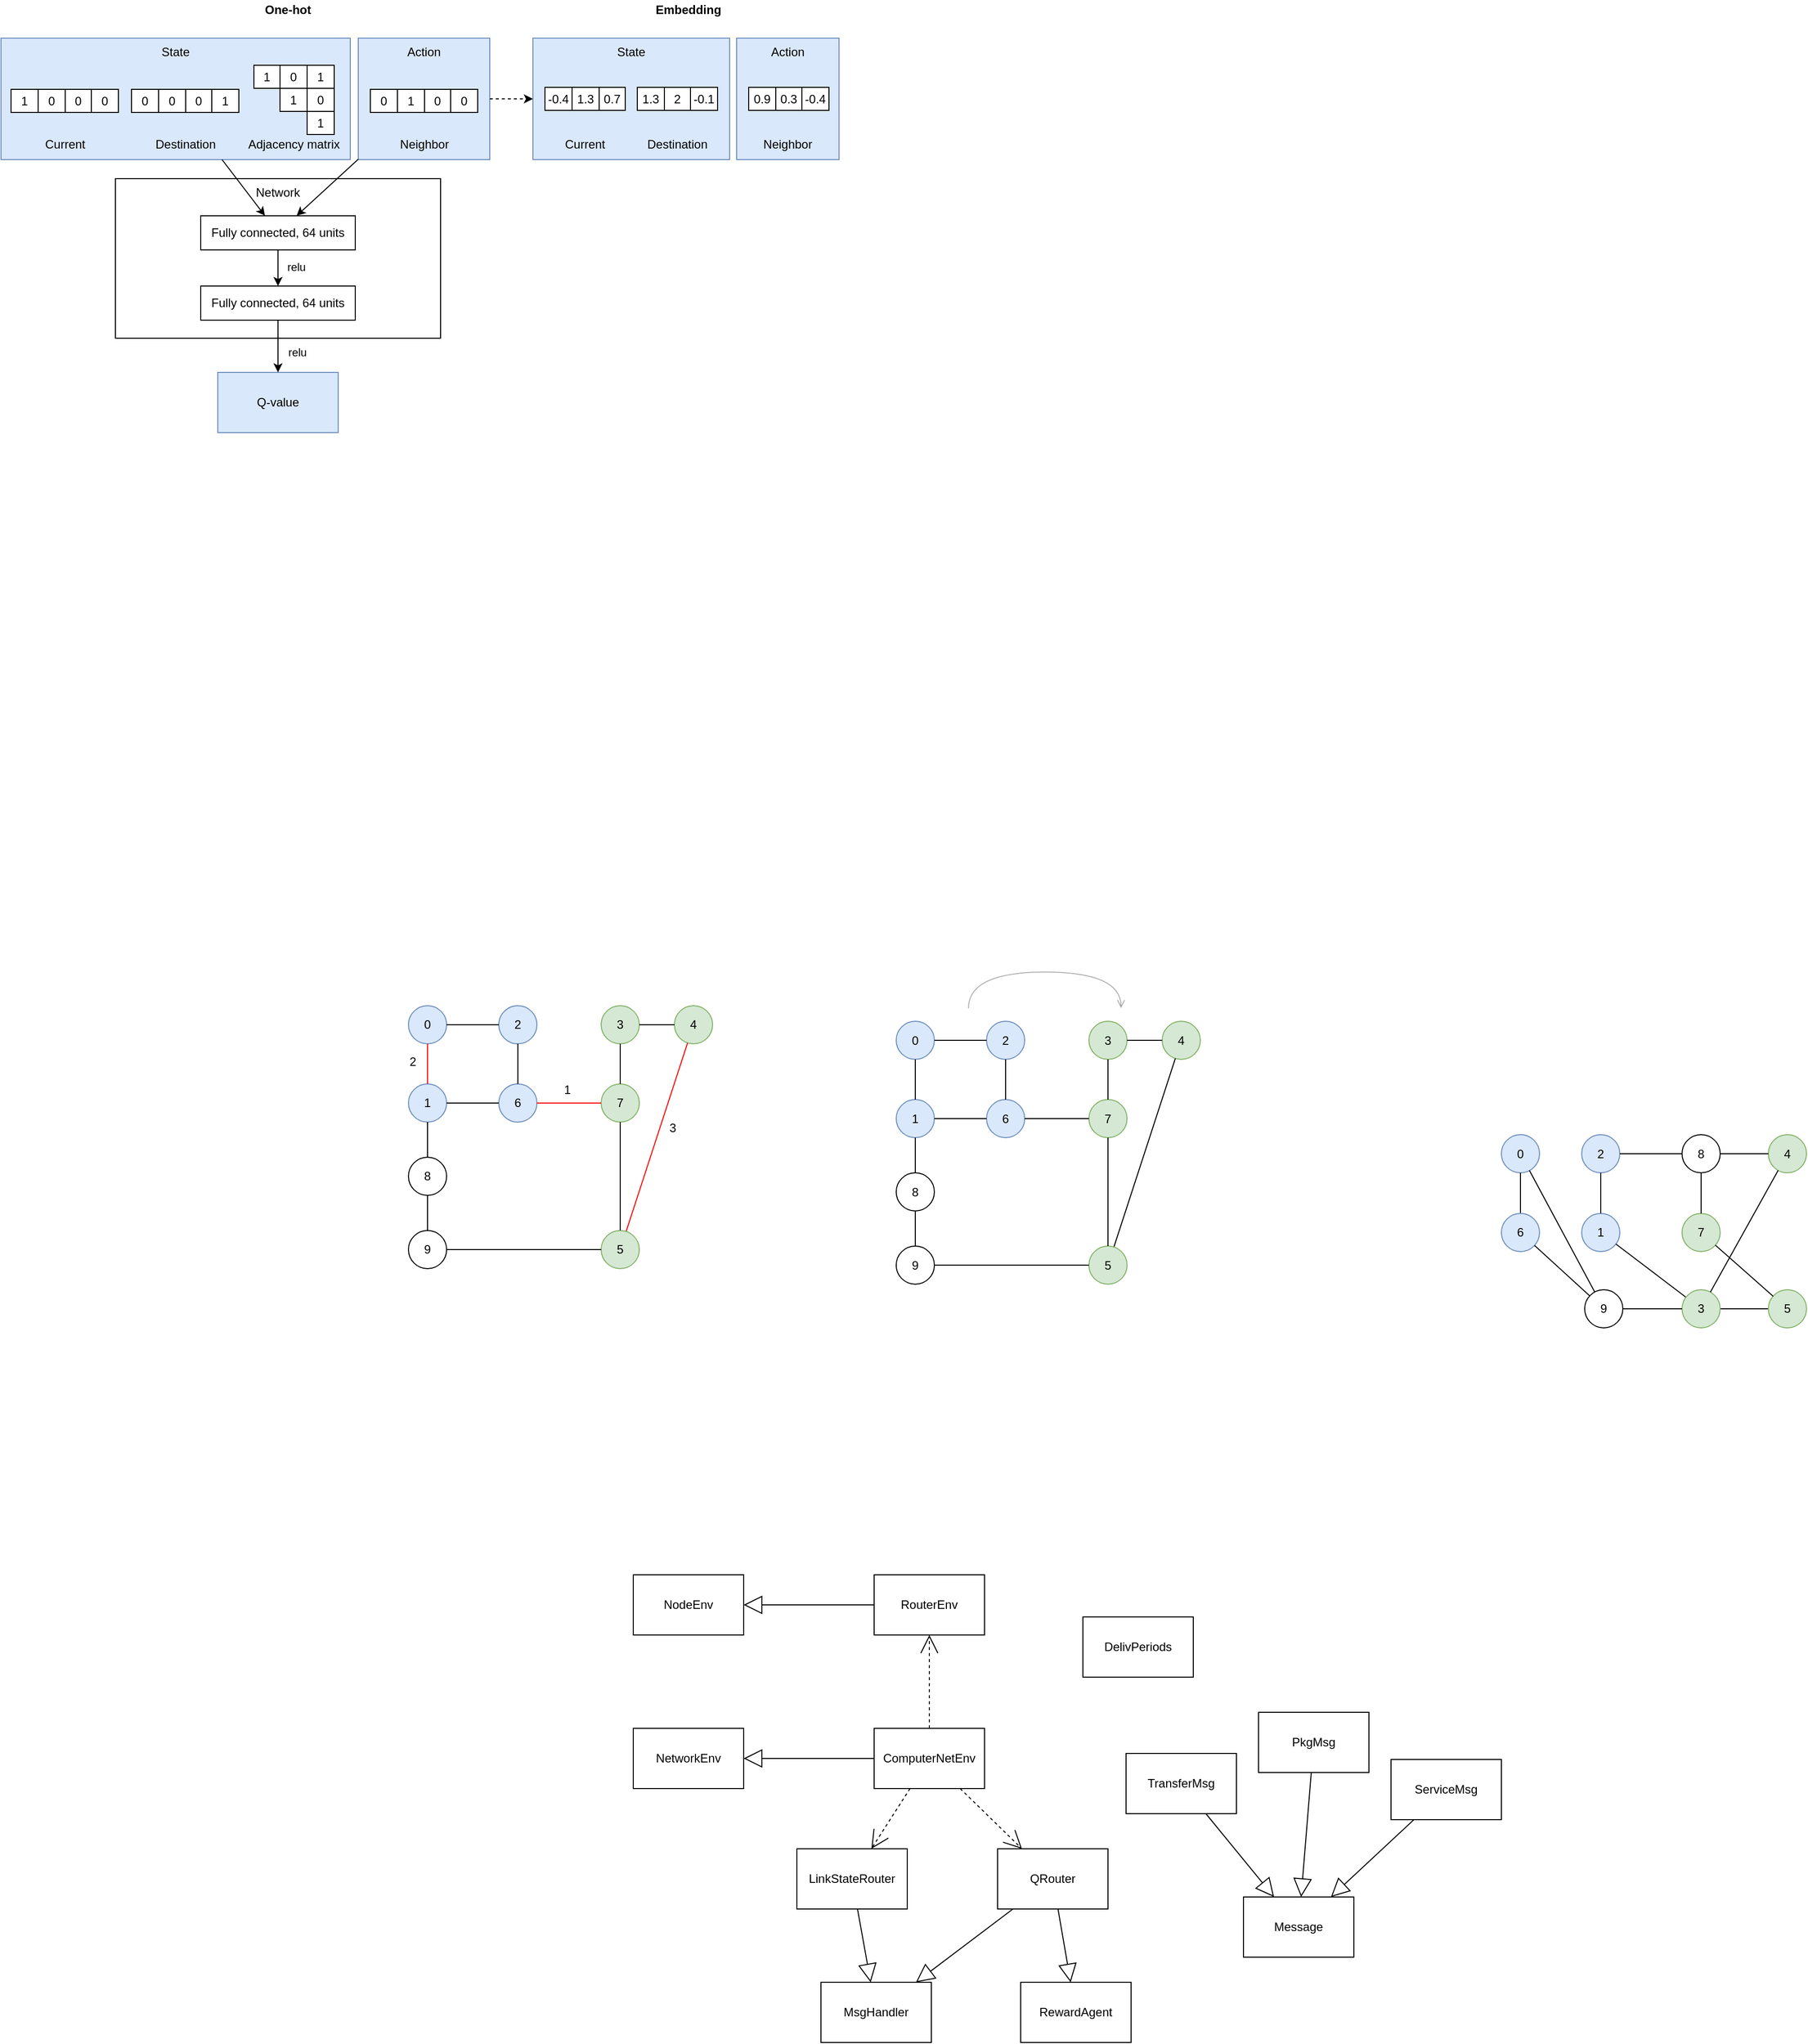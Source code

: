 <mxfile version="14.5.1" type="device"><diagram id="P1--Xn1nC2__IZ6Vc2JB" name="Page-1"><mxGraphModel dx="3221" dy="2989" grid="0" gridSize="10" guides="1" tooltips="1" connect="1" arrows="1" fold="1" page="0" pageScale="1" pageWidth="850" pageHeight="1100" math="0" shadow="0"><root><mxCell id="0"/><mxCell id="1" parent="0"/><mxCell id="LOt6wEbq03OTY64-ds8X-1" value="NodeEnv" style="rounded=0;whiteSpace=wrap;html=1;" parent="1" vertex="1"><mxGeometry x="12" y="358" width="110" height="60" as="geometry"/></mxCell><mxCell id="LOt6wEbq03OTY64-ds8X-2" value="NetworkEnv" style="rounded=0;whiteSpace=wrap;html=1;" parent="1" vertex="1"><mxGeometry x="12" y="511" width="110" height="60" as="geometry"/></mxCell><mxCell id="LOt6wEbq03OTY64-ds8X-3" value="ComputerNetEnv" style="rounded=0;whiteSpace=wrap;html=1;" parent="1" vertex="1"><mxGeometry x="252" y="511" width="110" height="60" as="geometry"/></mxCell><mxCell id="LOt6wEbq03OTY64-ds8X-4" value="RouterEnv" style="rounded=0;whiteSpace=wrap;html=1;" parent="1" vertex="1"><mxGeometry x="252" y="358" width="110" height="60" as="geometry"/></mxCell><mxCell id="LOt6wEbq03OTY64-ds8X-5" value="" style="endArrow=open;dashed=1;html=1;endFill=0;endSize=16;" parent="1" source="LOt6wEbq03OTY64-ds8X-3" target="LOt6wEbq03OTY64-ds8X-4" edge="1"><mxGeometry width="50" height="50" relative="1" as="geometry"><mxPoint x="293" y="362" as="sourcePoint"/><mxPoint x="343" y="312" as="targetPoint"/></mxGeometry></mxCell><mxCell id="LOt6wEbq03OTY64-ds8X-6" value="" style="endArrow=block;endSize=16;endFill=0;html=1;" parent="1" source="LOt6wEbq03OTY64-ds8X-3" target="LOt6wEbq03OTY64-ds8X-2" edge="1"><mxGeometry x="-0.125" y="14" width="160" relative="1" as="geometry"><mxPoint x="39" y="353" as="sourcePoint"/><mxPoint x="-184" y="432" as="targetPoint"/><mxPoint as="offset"/></mxGeometry></mxCell><mxCell id="LOt6wEbq03OTY64-ds8X-7" value="" style="endArrow=block;endSize=16;endFill=0;html=1;" parent="1" source="LOt6wEbq03OTY64-ds8X-4" target="LOt6wEbq03OTY64-ds8X-1" edge="1"><mxGeometry x="-0.125" y="14" width="160" relative="1" as="geometry"><mxPoint x="252" y="543" as="sourcePoint"/><mxPoint x="48" y="543" as="targetPoint"/><mxPoint as="offset"/></mxGeometry></mxCell><mxCell id="LOt6wEbq03OTY64-ds8X-8" value="MsgHandler" style="rounded=0;whiteSpace=wrap;html=1;" parent="1" vertex="1"><mxGeometry x="199" y="764" width="110" height="60" as="geometry"/></mxCell><mxCell id="LOt6wEbq03OTY64-ds8X-9" value="RewardAgent" style="rounded=0;whiteSpace=wrap;html=1;" parent="1" vertex="1"><mxGeometry x="398" y="764" width="110" height="60" as="geometry"/></mxCell><mxCell id="LOt6wEbq03OTY64-ds8X-10" value="LinkStateRouter" style="rounded=0;whiteSpace=wrap;html=1;" parent="1" vertex="1"><mxGeometry x="175" y="631" width="110" height="60" as="geometry"/></mxCell><mxCell id="LOt6wEbq03OTY64-ds8X-12" value="" style="endArrow=block;endSize=16;endFill=0;html=1;" parent="1" source="LOt6wEbq03OTY64-ds8X-10" target="LOt6wEbq03OTY64-ds8X-8" edge="1"><mxGeometry x="-0.125" y="14" width="160" relative="1" as="geometry"><mxPoint x="262" y="542.584" as="sourcePoint"/><mxPoint x="48" y="542.909" as="targetPoint"/><mxPoint as="offset"/></mxGeometry></mxCell><mxCell id="LOt6wEbq03OTY64-ds8X-13" value="QRouter" style="rounded=0;whiteSpace=wrap;html=1;" parent="1" vertex="1"><mxGeometry x="375" y="631" width="110" height="60" as="geometry"/></mxCell><mxCell id="LOt6wEbq03OTY64-ds8X-14" value="" style="endArrow=block;endSize=16;endFill=0;html=1;" parent="1" source="LOt6wEbq03OTY64-ds8X-13" target="LOt6wEbq03OTY64-ds8X-8" edge="1"><mxGeometry x="-0.125" y="14" width="160" relative="1" as="geometry"><mxPoint x="513.716" y="410" as="sourcePoint"/><mxPoint x="428.284" y="756" as="targetPoint"/><mxPoint as="offset"/></mxGeometry></mxCell><mxCell id="LOt6wEbq03OTY64-ds8X-15" value="" style="endArrow=block;endSize=16;endFill=0;html=1;" parent="1" source="LOt6wEbq03OTY64-ds8X-13" target="LOt6wEbq03OTY64-ds8X-9" edge="1"><mxGeometry x="-0.125" y="14" width="160" relative="1" as="geometry"><mxPoint x="677.1" y="541" as="sourcePoint"/><mxPoint x="451.9" y="756" as="targetPoint"/><mxPoint as="offset"/></mxGeometry></mxCell><mxCell id="LOt6wEbq03OTY64-ds8X-16" value="" style="endArrow=open;dashed=1;html=1;endFill=0;endSize=16;" parent="1" source="LOt6wEbq03OTY64-ds8X-3" target="LOt6wEbq03OTY64-ds8X-10" edge="1"><mxGeometry width="50" height="50" relative="1" as="geometry"><mxPoint x="316.16" y="513" as="sourcePoint"/><mxPoint x="702" y="254" as="targetPoint"/></mxGeometry></mxCell><mxCell id="LOt6wEbq03OTY64-ds8X-17" value="" style="endArrow=open;dashed=1;html=1;endFill=0;endSize=16;" parent="1" source="LOt6wEbq03OTY64-ds8X-3" target="LOt6wEbq03OTY64-ds8X-13" edge="1"><mxGeometry width="50" height="50" relative="1" as="geometry"><mxPoint x="371.128" y="513" as="sourcePoint"/><mxPoint x="462.872" y="463" as="targetPoint"/></mxGeometry></mxCell><mxCell id="LOt6wEbq03OTY64-ds8X-19" value="DelivPeriods" style="rounded=0;whiteSpace=wrap;html=1;" parent="1" vertex="1"><mxGeometry x="460" y="400" width="110" height="60" as="geometry"/></mxCell><mxCell id="LOt6wEbq03OTY64-ds8X-21" value="Message" style="rounded=0;whiteSpace=wrap;html=1;" parent="1" vertex="1"><mxGeometry x="620" y="679" width="110" height="60" as="geometry"/></mxCell><mxCell id="LOt6wEbq03OTY64-ds8X-22" value="TransferMsg" style="rounded=0;whiteSpace=wrap;html=1;" parent="1" vertex="1"><mxGeometry x="503" y="536" width="110" height="60" as="geometry"/></mxCell><mxCell id="LOt6wEbq03OTY64-ds8X-23" value="ServiceMsg" style="rounded=0;whiteSpace=wrap;html=1;" parent="1" vertex="1"><mxGeometry x="767" y="542" width="110" height="60" as="geometry"/></mxCell><mxCell id="LOt6wEbq03OTY64-ds8X-25" value="PkgMsg" style="rounded=0;whiteSpace=wrap;html=1;" parent="1" vertex="1"><mxGeometry x="635" y="495" width="110" height="60" as="geometry"/></mxCell><mxCell id="LOt6wEbq03OTY64-ds8X-26" value="" style="endArrow=block;endSize=16;endFill=0;html=1;" parent="1" source="LOt6wEbq03OTY64-ds8X-22" target="LOt6wEbq03OTY64-ds8X-21" edge="1"><mxGeometry x="-0.125" y="14" width="160" relative="1" as="geometry"><mxPoint x="445.188" y="701" as="sourcePoint"/><mxPoint x="457.812" y="774" as="targetPoint"/><mxPoint as="offset"/></mxGeometry></mxCell><mxCell id="LOt6wEbq03OTY64-ds8X-27" value="" style="endArrow=block;endSize=16;endFill=0;html=1;" parent="1" source="LOt6wEbq03OTY64-ds8X-25" target="LOt6wEbq03OTY64-ds8X-21" edge="1"><mxGeometry x="-0.125" y="14" width="160" relative="1" as="geometry"><mxPoint x="675.333" y="575" as="sourcePoint"/><mxPoint x="664.667" y="695" as="targetPoint"/><mxPoint as="offset"/></mxGeometry></mxCell><mxCell id="LOt6wEbq03OTY64-ds8X-29" value="" style="endArrow=block;endSize=16;endFill=0;html=1;" parent="1" source="LOt6wEbq03OTY64-ds8X-23" target="LOt6wEbq03OTY64-ds8X-21" edge="1"><mxGeometry x="-0.125" y="14" width="160" relative="1" as="geometry"><mxPoint x="826.167" y="575" as="sourcePoint"/><mxPoint x="694.833" y="695" as="targetPoint"/><mxPoint as="offset"/></mxGeometry></mxCell><mxCell id="LOt6wEbq03OTY64-ds8X-30" value="0" style="ellipse;whiteSpace=wrap;html=1;aspect=fixed;fillColor=#dae8fc;strokeColor=#6c8ebf;" parent="1" vertex="1"><mxGeometry x="-212" y="-209" width="38" height="38" as="geometry"/></mxCell><mxCell id="LOt6wEbq03OTY64-ds8X-31" value="1" style="ellipse;whiteSpace=wrap;html=1;aspect=fixed;fillColor=#dae8fc;strokeColor=#6c8ebf;" parent="1" vertex="1"><mxGeometry x="-212" y="-131" width="38" height="38" as="geometry"/></mxCell><mxCell id="LOt6wEbq03OTY64-ds8X-32" value="2" style="ellipse;whiteSpace=wrap;html=1;aspect=fixed;fillColor=#dae8fc;strokeColor=#6c8ebf;" parent="1" vertex="1"><mxGeometry x="-122" y="-209" width="38" height="38" as="geometry"/></mxCell><mxCell id="LOt6wEbq03OTY64-ds8X-33" value="" style="endArrow=none;html=1;fillColor=#f8cecc;strokeColor=#FF0000;" parent="1" source="LOt6wEbq03OTY64-ds8X-30" target="LOt6wEbq03OTY64-ds8X-31" edge="1"><mxGeometry width="50" height="50" relative="1" as="geometry"><mxPoint x="-62" y="-54" as="sourcePoint"/><mxPoint x="-12" y="-104" as="targetPoint"/></mxGeometry></mxCell><mxCell id="LOt6wEbq03OTY64-ds8X-34" value="" style="endArrow=none;html=1;" parent="1" source="LOt6wEbq03OTY64-ds8X-30" target="LOt6wEbq03OTY64-ds8X-32" edge="1"><mxGeometry width="50" height="50" relative="1" as="geometry"><mxPoint x="-186" y="-202.0" as="sourcePoint"/><mxPoint x="-186" y="-173" as="targetPoint"/></mxGeometry></mxCell><mxCell id="LOt6wEbq03OTY64-ds8X-35" value="6" style="ellipse;whiteSpace=wrap;html=1;aspect=fixed;fillColor=#dae8fc;strokeColor=#6c8ebf;" parent="1" vertex="1"><mxGeometry x="-122" y="-131" width="38" height="38" as="geometry"/></mxCell><mxCell id="LOt6wEbq03OTY64-ds8X-36" value="" style="endArrow=none;html=1;" parent="1" source="LOt6wEbq03OTY64-ds8X-31" target="LOt6wEbq03OTY64-ds8X-35" edge="1"><mxGeometry width="50" height="50" relative="1" as="geometry"><mxPoint x="-167.81" y="-215.512" as="sourcePoint"/><mxPoint x="-89.177" y="-191.532" as="targetPoint"/></mxGeometry></mxCell><mxCell id="LOt6wEbq03OTY64-ds8X-37" value="" style="endArrow=none;html=1;" parent="1" source="LOt6wEbq03OTY64-ds8X-32" target="LOt6wEbq03OTY64-ds8X-35" edge="1"><mxGeometry width="50" height="50" relative="1" as="geometry"><mxPoint x="-169.091" y="-145.336" as="sourcePoint"/><mxPoint x="-84.873" y="-101.736" as="targetPoint"/></mxGeometry></mxCell><mxCell id="LOt6wEbq03OTY64-ds8X-38" value="8" style="ellipse;whiteSpace=wrap;html=1;aspect=fixed;" parent="1" vertex="1"><mxGeometry x="-212" y="-58" width="38" height="38" as="geometry"/></mxCell><mxCell id="LOt6wEbq03OTY64-ds8X-39" value="" style="endArrow=none;html=1;" parent="1" source="LOt6wEbq03OTY64-ds8X-38" target="LOt6wEbq03OTY64-ds8X-31" edge="1"><mxGeometry width="50" height="50" relative="1" as="geometry"><mxPoint x="-169.091" y="-145.336" as="sourcePoint"/><mxPoint x="-84.873" y="-101.736" as="targetPoint"/></mxGeometry></mxCell><mxCell id="LOt6wEbq03OTY64-ds8X-40" value="9" style="ellipse;whiteSpace=wrap;html=1;aspect=fixed;" parent="1" vertex="1"><mxGeometry x="-212" y="15" width="38" height="38" as="geometry"/></mxCell><mxCell id="LOt6wEbq03OTY64-ds8X-41" value="" style="endArrow=none;html=1;" parent="1" source="LOt6wEbq03OTY64-ds8X-38" target="LOt6wEbq03OTY64-ds8X-40" edge="1"><mxGeometry width="50" height="50" relative="1" as="geometry"><mxPoint x="-183.419" y="-39.995" as="sourcePoint"/><mxPoint x="-185.642" y="-135.003" as="targetPoint"/></mxGeometry></mxCell><mxCell id="LOt6wEbq03OTY64-ds8X-42" value="7" style="ellipse;whiteSpace=wrap;html=1;aspect=fixed;fillColor=#d5e8d4;strokeColor=#82b366;" parent="1" vertex="1"><mxGeometry x="-20" y="-131" width="38" height="38" as="geometry"/></mxCell><mxCell id="LOt6wEbq03OTY64-ds8X-43" value="" style="endArrow=none;html=1;fillColor=#f8cecc;strokeColor=#FF0000;" parent="1" source="LOt6wEbq03OTY64-ds8X-42" target="LOt6wEbq03OTY64-ds8X-35" edge="1"><mxGeometry width="50" height="50" relative="1" as="geometry"><mxPoint x="-70.568" y="-167.005" as="sourcePoint"/><mxPoint x="-68.513" y="-111.993" as="targetPoint"/></mxGeometry></mxCell><mxCell id="LOt6wEbq03OTY64-ds8X-44" value="3" style="ellipse;whiteSpace=wrap;html=1;aspect=fixed;fillColor=#d5e8d4;strokeColor=#82b366;" parent="1" vertex="1"><mxGeometry x="-20" y="-209" width="38" height="38" as="geometry"/></mxCell><mxCell id="LOt6wEbq03OTY64-ds8X-45" value="4" style="ellipse;whiteSpace=wrap;html=1;aspect=fixed;fillColor=#d5e8d4;strokeColor=#82b366;" parent="1" vertex="1"><mxGeometry x="53" y="-209" width="38" height="38" as="geometry"/></mxCell><mxCell id="LOt6wEbq03OTY64-ds8X-46" value="" style="endArrow=none;html=1;" parent="1" source="LOt6wEbq03OTY64-ds8X-44" target="LOt6wEbq03OTY64-ds8X-45" edge="1"><mxGeometry width="50" height="50" relative="1" as="geometry"><mxPoint x="-167.81" y="-215.512" as="sourcePoint"/><mxPoint x="-89.177" y="-191.532" as="targetPoint"/></mxGeometry></mxCell><mxCell id="LOt6wEbq03OTY64-ds8X-47" value="" style="endArrow=none;html=1;fillColor=#f8cecc;strokeColor=#FF0000;" parent="1" source="LOt6wEbq03OTY64-ds8X-48" target="LOt6wEbq03OTY64-ds8X-45" edge="1"><mxGeometry width="50" height="50" relative="1" as="geometry"><mxPoint x="153" y="-83" as="sourcePoint"/><mxPoint x="144.25" y="-175.071" as="targetPoint"/></mxGeometry></mxCell><mxCell id="LOt6wEbq03OTY64-ds8X-48" value="5" style="ellipse;whiteSpace=wrap;html=1;aspect=fixed;fillColor=#d5e8d4;strokeColor=#82b366;" parent="1" vertex="1"><mxGeometry x="-20" y="15" width="38" height="38" as="geometry"/></mxCell><mxCell id="LOt6wEbq03OTY64-ds8X-49" value="" style="endArrow=none;html=1;" parent="1" source="LOt6wEbq03OTY64-ds8X-44" target="LOt6wEbq03OTY64-ds8X-42" edge="1"><mxGeometry width="50" height="50" relative="1" as="geometry"><mxPoint x="84.758" y="-184.975" as="sourcePoint"/><mxPoint x="144.25" y="-175.071" as="targetPoint"/></mxGeometry></mxCell><mxCell id="LOt6wEbq03OTY64-ds8X-50" value="" style="endArrow=none;html=1;" parent="1" source="LOt6wEbq03OTY64-ds8X-48" target="LOt6wEbq03OTY64-ds8X-42" edge="1"><mxGeometry width="50" height="50" relative="1" as="geometry"><mxPoint x="66" y="-169" as="sourcePoint"/><mxPoint x="66" y="-94" as="targetPoint"/></mxGeometry></mxCell><mxCell id="LOt6wEbq03OTY64-ds8X-51" value="" style="endArrow=none;html=1;" parent="1" source="LOt6wEbq03OTY64-ds8X-48" target="LOt6wEbq03OTY64-ds8X-40" edge="1"><mxGeometry width="50" height="50" relative="1" as="geometry"><mxPoint x="144.242" y="-62.025" as="sourcePoint"/><mxPoint x="84.75" y="-71.929" as="targetPoint"/></mxGeometry></mxCell><mxCell id="tnyXxYCJrd6dd16dAY6_-1" value="1" style="text;html=1;align=center;verticalAlign=middle;resizable=0;points=[];autosize=1;" parent="1" vertex="1"><mxGeometry x="-63" y="-134" width="17" height="18" as="geometry"/></mxCell><mxCell id="tnyXxYCJrd6dd16dAY6_-2" value="2" style="text;html=1;align=center;verticalAlign=middle;resizable=0;points=[];autosize=1;" parent="1" vertex="1"><mxGeometry x="-217" y="-162" width="17" height="18" as="geometry"/></mxCell><mxCell id="tnyXxYCJrd6dd16dAY6_-3" value="3" style="text;html=1;align=center;verticalAlign=middle;resizable=0;points=[];autosize=1;" parent="1" vertex="1"><mxGeometry x="42" y="-96" width="17" height="18" as="geometry"/></mxCell><mxCell id="tnyXxYCJrd6dd16dAY6_-5" value="0" style="ellipse;whiteSpace=wrap;html=1;aspect=fixed;fillColor=#dae8fc;strokeColor=#6c8ebf;" parent="1" vertex="1"><mxGeometry x="274" y="-193.5" width="38" height="38" as="geometry"/></mxCell><mxCell id="tnyXxYCJrd6dd16dAY6_-6" value="1" style="ellipse;whiteSpace=wrap;html=1;aspect=fixed;fillColor=#dae8fc;strokeColor=#6c8ebf;" parent="1" vertex="1"><mxGeometry x="274" y="-115.5" width="38" height="38" as="geometry"/></mxCell><mxCell id="tnyXxYCJrd6dd16dAY6_-7" value="2" style="ellipse;whiteSpace=wrap;html=1;aspect=fixed;fillColor=#dae8fc;strokeColor=#6c8ebf;" parent="1" vertex="1"><mxGeometry x="364" y="-193.5" width="38" height="38" as="geometry"/></mxCell><mxCell id="tnyXxYCJrd6dd16dAY6_-8" value="" style="endArrow=none;html=1;fillColor=#f8cecc;" parent="1" source="tnyXxYCJrd6dd16dAY6_-5" target="tnyXxYCJrd6dd16dAY6_-6" edge="1"><mxGeometry width="50" height="50" relative="1" as="geometry"><mxPoint x="424" y="-38.5" as="sourcePoint"/><mxPoint x="474" y="-88.5" as="targetPoint"/></mxGeometry></mxCell><mxCell id="tnyXxYCJrd6dd16dAY6_-9" value="" style="endArrow=none;html=1;" parent="1" source="tnyXxYCJrd6dd16dAY6_-5" target="tnyXxYCJrd6dd16dAY6_-7" edge="1"><mxGeometry width="50" height="50" relative="1" as="geometry"><mxPoint x="300" y="-186.5" as="sourcePoint"/><mxPoint x="300" y="-157.5" as="targetPoint"/></mxGeometry></mxCell><mxCell id="tnyXxYCJrd6dd16dAY6_-10" value="6" style="ellipse;whiteSpace=wrap;html=1;aspect=fixed;fillColor=#dae8fc;strokeColor=#6c8ebf;" parent="1" vertex="1"><mxGeometry x="364" y="-115.5" width="38" height="38" as="geometry"/></mxCell><mxCell id="tnyXxYCJrd6dd16dAY6_-11" value="" style="endArrow=none;html=1;" parent="1" source="tnyXxYCJrd6dd16dAY6_-6" target="tnyXxYCJrd6dd16dAY6_-10" edge="1"><mxGeometry width="50" height="50" relative="1" as="geometry"><mxPoint x="318.19" y="-200.012" as="sourcePoint"/><mxPoint x="396.823" y="-176.032" as="targetPoint"/></mxGeometry></mxCell><mxCell id="tnyXxYCJrd6dd16dAY6_-12" value="" style="endArrow=none;html=1;" parent="1" source="tnyXxYCJrd6dd16dAY6_-7" target="tnyXxYCJrd6dd16dAY6_-10" edge="1"><mxGeometry width="50" height="50" relative="1" as="geometry"><mxPoint x="316.909" y="-129.836" as="sourcePoint"/><mxPoint x="401.127" y="-86.236" as="targetPoint"/></mxGeometry></mxCell><mxCell id="tnyXxYCJrd6dd16dAY6_-13" value="8" style="ellipse;whiteSpace=wrap;html=1;aspect=fixed;" parent="1" vertex="1"><mxGeometry x="274" y="-42.5" width="38" height="38" as="geometry"/></mxCell><mxCell id="tnyXxYCJrd6dd16dAY6_-14" value="" style="endArrow=none;html=1;" parent="1" source="tnyXxYCJrd6dd16dAY6_-13" target="tnyXxYCJrd6dd16dAY6_-6" edge="1"><mxGeometry width="50" height="50" relative="1" as="geometry"><mxPoint x="316.909" y="-129.836" as="sourcePoint"/><mxPoint x="401.127" y="-86.236" as="targetPoint"/></mxGeometry></mxCell><mxCell id="tnyXxYCJrd6dd16dAY6_-15" value="9" style="ellipse;whiteSpace=wrap;html=1;aspect=fixed;" parent="1" vertex="1"><mxGeometry x="274" y="30.5" width="38" height="38" as="geometry"/></mxCell><mxCell id="tnyXxYCJrd6dd16dAY6_-16" value="" style="endArrow=none;html=1;" parent="1" source="tnyXxYCJrd6dd16dAY6_-13" target="tnyXxYCJrd6dd16dAY6_-15" edge="1"><mxGeometry width="50" height="50" relative="1" as="geometry"><mxPoint x="302.581" y="-24.495" as="sourcePoint"/><mxPoint x="300.358" y="-119.503" as="targetPoint"/></mxGeometry></mxCell><mxCell id="tnyXxYCJrd6dd16dAY6_-17" value="7" style="ellipse;whiteSpace=wrap;html=1;aspect=fixed;fillColor=#d5e8d4;strokeColor=#82b366;" parent="1" vertex="1"><mxGeometry x="466" y="-115.5" width="38" height="38" as="geometry"/></mxCell><mxCell id="tnyXxYCJrd6dd16dAY6_-18" value="" style="endArrow=none;html=1;fillColor=#f8cecc;" parent="1" source="tnyXxYCJrd6dd16dAY6_-17" target="tnyXxYCJrd6dd16dAY6_-10" edge="1"><mxGeometry width="50" height="50" relative="1" as="geometry"><mxPoint x="415.432" y="-151.505" as="sourcePoint"/><mxPoint x="417.487" y="-96.493" as="targetPoint"/></mxGeometry></mxCell><mxCell id="tnyXxYCJrd6dd16dAY6_-19" value="3" style="ellipse;whiteSpace=wrap;html=1;aspect=fixed;fillColor=#d5e8d4;strokeColor=#82b366;" parent="1" vertex="1"><mxGeometry x="466" y="-193.5" width="38" height="38" as="geometry"/></mxCell><mxCell id="tnyXxYCJrd6dd16dAY6_-20" value="4" style="ellipse;whiteSpace=wrap;html=1;aspect=fixed;fillColor=#d5e8d4;strokeColor=#82b366;" parent="1" vertex="1"><mxGeometry x="539" y="-193.5" width="38" height="38" as="geometry"/></mxCell><mxCell id="tnyXxYCJrd6dd16dAY6_-21" value="" style="endArrow=none;html=1;" parent="1" source="tnyXxYCJrd6dd16dAY6_-19" target="tnyXxYCJrd6dd16dAY6_-20" edge="1"><mxGeometry width="50" height="50" relative="1" as="geometry"><mxPoint x="318.19" y="-200.012" as="sourcePoint"/><mxPoint x="396.823" y="-176.032" as="targetPoint"/></mxGeometry></mxCell><mxCell id="tnyXxYCJrd6dd16dAY6_-22" value="" style="endArrow=none;html=1;fillColor=#f8cecc;" parent="1" source="tnyXxYCJrd6dd16dAY6_-23" target="tnyXxYCJrd6dd16dAY6_-20" edge="1"><mxGeometry width="50" height="50" relative="1" as="geometry"><mxPoint x="639" y="-67.5" as="sourcePoint"/><mxPoint x="630.25" y="-159.571" as="targetPoint"/></mxGeometry></mxCell><mxCell id="tnyXxYCJrd6dd16dAY6_-23" value="5" style="ellipse;whiteSpace=wrap;html=1;aspect=fixed;fillColor=#d5e8d4;strokeColor=#82b366;" parent="1" vertex="1"><mxGeometry x="466" y="30.5" width="38" height="38" as="geometry"/></mxCell><mxCell id="tnyXxYCJrd6dd16dAY6_-24" value="" style="endArrow=none;html=1;" parent="1" source="tnyXxYCJrd6dd16dAY6_-19" target="tnyXxYCJrd6dd16dAY6_-17" edge="1"><mxGeometry width="50" height="50" relative="1" as="geometry"><mxPoint x="570.758" y="-169.475" as="sourcePoint"/><mxPoint x="630.25" y="-159.571" as="targetPoint"/></mxGeometry></mxCell><mxCell id="tnyXxYCJrd6dd16dAY6_-25" value="" style="endArrow=none;html=1;" parent="1" source="tnyXxYCJrd6dd16dAY6_-23" target="tnyXxYCJrd6dd16dAY6_-17" edge="1"><mxGeometry width="50" height="50" relative="1" as="geometry"><mxPoint x="552" y="-153.5" as="sourcePoint"/><mxPoint x="552" y="-78.5" as="targetPoint"/></mxGeometry></mxCell><mxCell id="tnyXxYCJrd6dd16dAY6_-26" value="" style="endArrow=none;html=1;" parent="1" source="tnyXxYCJrd6dd16dAY6_-23" target="tnyXxYCJrd6dd16dAY6_-15" edge="1"><mxGeometry width="50" height="50" relative="1" as="geometry"><mxPoint x="630.242" y="-46.525" as="sourcePoint"/><mxPoint x="570.75" y="-56.429" as="targetPoint"/></mxGeometry></mxCell><mxCell id="tnyXxYCJrd6dd16dAY6_-30" value="" style="endArrow=open;html=1;edgeStyle=orthogonalEdgeStyle;curved=1;opacity=30;endFill=0;" parent="1" edge="1"><mxGeometry width="50" height="50" relative="1" as="geometry"><mxPoint x="346" y="-206.5" as="sourcePoint"/><mxPoint x="498" y="-206.5" as="targetPoint"/><Array as="points"><mxPoint x="346" y="-242.5"/><mxPoint x="498" y="-242.5"/></Array></mxGeometry></mxCell><mxCell id="ijbjC5_lZOxbf_InfAKS-1" value="0" style="ellipse;whiteSpace=wrap;html=1;aspect=fixed;fillColor=#dae8fc;strokeColor=#6c8ebf;" parent="1" vertex="1"><mxGeometry x="877" y="-80.5" width="38" height="38" as="geometry"/></mxCell><mxCell id="ijbjC5_lZOxbf_InfAKS-2" value="1" style="ellipse;whiteSpace=wrap;html=1;aspect=fixed;fillColor=#dae8fc;strokeColor=#6c8ebf;" parent="1" vertex="1"><mxGeometry x="957" y="-2" width="38" height="38" as="geometry"/></mxCell><mxCell id="ijbjC5_lZOxbf_InfAKS-3" value="2" style="ellipse;whiteSpace=wrap;html=1;aspect=fixed;fillColor=#dae8fc;strokeColor=#6c8ebf;" parent="1" vertex="1"><mxGeometry x="957" y="-80.5" width="38" height="38" as="geometry"/></mxCell><mxCell id="ijbjC5_lZOxbf_InfAKS-4" value="" style="endArrow=none;html=1;fillColor=#f8cecc;" parent="1" source="ijbjC5_lZOxbf_InfAKS-6" target="ijbjC5_lZOxbf_InfAKS-1" edge="1"><mxGeometry width="50" height="50" relative="1" as="geometry"><mxPoint x="1017" y="70.07" as="sourcePoint"/><mxPoint x="1067" y="20.07" as="targetPoint"/></mxGeometry></mxCell><mxCell id="ijbjC5_lZOxbf_InfAKS-5" value="" style="endArrow=none;html=1;" parent="1" source="ijbjC5_lZOxbf_InfAKS-15" target="ijbjC5_lZOxbf_InfAKS-2" edge="1"><mxGeometry width="50" height="50" relative="1" as="geometry"><mxPoint x="893" y="-77.93" as="sourcePoint"/><mxPoint x="893" y="-48.93" as="targetPoint"/></mxGeometry></mxCell><mxCell id="ijbjC5_lZOxbf_InfAKS-6" value="6" style="ellipse;whiteSpace=wrap;html=1;aspect=fixed;fillColor=#dae8fc;strokeColor=#6c8ebf;" parent="1" vertex="1"><mxGeometry x="877" y="-2.0" width="38" height="38" as="geometry"/></mxCell><mxCell id="ijbjC5_lZOxbf_InfAKS-7" value="" style="endArrow=none;html=1;" parent="1" source="ijbjC5_lZOxbf_InfAKS-2" target="ijbjC5_lZOxbf_InfAKS-3" edge="1"><mxGeometry width="50" height="50" relative="1" as="geometry"><mxPoint x="911.19" y="-91.442" as="sourcePoint"/><mxPoint x="989.823" y="-67.462" as="targetPoint"/></mxGeometry></mxCell><mxCell id="ijbjC5_lZOxbf_InfAKS-8" value="" style="endArrow=none;html=1;" parent="1" source="ijbjC5_lZOxbf_InfAKS-19" target="ijbjC5_lZOxbf_InfAKS-15" edge="1"><mxGeometry width="50" height="50" relative="1" as="geometry"><mxPoint x="887.909" y="-21.266" as="sourcePoint"/><mxPoint x="972.127" y="22.334" as="targetPoint"/></mxGeometry></mxCell><mxCell id="ijbjC5_lZOxbf_InfAKS-10" value="" style="endArrow=none;html=1;" parent="1" source="ijbjC5_lZOxbf_InfAKS-11" target="ijbjC5_lZOxbf_InfAKS-1" edge="1"><mxGeometry width="50" height="50" relative="1" as="geometry"><mxPoint x="886" y="66.07" as="sourcePoint"/><mxPoint x="994.127" y="22.334" as="targetPoint"/></mxGeometry></mxCell><mxCell id="ijbjC5_lZOxbf_InfAKS-11" value="9" style="ellipse;whiteSpace=wrap;html=1;aspect=fixed;" parent="1" vertex="1"><mxGeometry x="960" y="74" width="38" height="38" as="geometry"/></mxCell><mxCell id="ijbjC5_lZOxbf_InfAKS-13" value="7" style="ellipse;whiteSpace=wrap;html=1;aspect=fixed;fillColor=#d5e8d4;strokeColor=#82b366;" parent="1" vertex="1"><mxGeometry x="1057" y="-2.0" width="38" height="38" as="geometry"/></mxCell><mxCell id="ijbjC5_lZOxbf_InfAKS-14" value="" style="endArrow=none;html=1;fillColor=#f8cecc;" parent="1" source="ijbjC5_lZOxbf_InfAKS-11" target="ijbjC5_lZOxbf_InfAKS-6" edge="1"><mxGeometry width="50" height="50" relative="1" as="geometry"><mxPoint x="986.432" y="-42.935" as="sourcePoint"/><mxPoint x="988.487" y="12.077" as="targetPoint"/></mxGeometry></mxCell><mxCell id="ijbjC5_lZOxbf_InfAKS-15" value="3" style="ellipse;whiteSpace=wrap;html=1;aspect=fixed;fillColor=#d5e8d4;strokeColor=#82b366;" parent="1" vertex="1"><mxGeometry x="1057" y="74" width="38" height="38" as="geometry"/></mxCell><mxCell id="ijbjC5_lZOxbf_InfAKS-16" value="4" style="ellipse;whiteSpace=wrap;html=1;aspect=fixed;fillColor=#d5e8d4;strokeColor=#82b366;" parent="1" vertex="1"><mxGeometry x="1143" y="-80.5" width="38" height="38" as="geometry"/></mxCell><mxCell id="ijbjC5_lZOxbf_InfAKS-17" value="" style="endArrow=none;html=1;" parent="1" source="ijbjC5_lZOxbf_InfAKS-15" target="ijbjC5_lZOxbf_InfAKS-16" edge="1"><mxGeometry width="50" height="50" relative="1" as="geometry"><mxPoint x="889.19" y="-91.442" as="sourcePoint"/><mxPoint x="967.823" y="-67.462" as="targetPoint"/></mxGeometry></mxCell><mxCell id="ijbjC5_lZOxbf_InfAKS-18" value="" style="endArrow=none;html=1;fillColor=#f8cecc;" parent="1" source="ijbjC5_lZOxbf_InfAKS-26" target="ijbjC5_lZOxbf_InfAKS-16" edge="1"><mxGeometry width="50" height="50" relative="1" as="geometry"><mxPoint x="1131" y="-46.93" as="sourcePoint"/><mxPoint x="1201.25" y="-51.001" as="targetPoint"/></mxGeometry></mxCell><mxCell id="ijbjC5_lZOxbf_InfAKS-19" value="5" style="ellipse;whiteSpace=wrap;html=1;aspect=fixed;fillColor=#d5e8d4;strokeColor=#82b366;" parent="1" vertex="1"><mxGeometry x="1143" y="74" width="38" height="38" as="geometry"/></mxCell><mxCell id="ijbjC5_lZOxbf_InfAKS-21" value="" style="endArrow=none;html=1;" parent="1" source="ijbjC5_lZOxbf_InfAKS-19" target="ijbjC5_lZOxbf_InfAKS-13" edge="1"><mxGeometry width="50" height="50" relative="1" as="geometry"><mxPoint x="1123" y="-44.93" as="sourcePoint"/><mxPoint x="1123" y="30.07" as="targetPoint"/></mxGeometry></mxCell><mxCell id="ijbjC5_lZOxbf_InfAKS-22" value="" style="endArrow=none;html=1;" parent="1" source="ijbjC5_lZOxbf_InfAKS-15" target="ijbjC5_lZOxbf_InfAKS-11" edge="1"><mxGeometry width="50" height="50" relative="1" as="geometry"><mxPoint x="1201.242" y="62.045" as="sourcePoint"/><mxPoint x="1141.75" y="52.141" as="targetPoint"/></mxGeometry></mxCell><mxCell id="ijbjC5_lZOxbf_InfAKS-25" value="" style="endArrow=none;html=1;fillColor=#f8cecc;" parent="1" source="ijbjC5_lZOxbf_InfAKS-26" target="ijbjC5_lZOxbf_InfAKS-13" edge="1"><mxGeometry width="50" height="50" relative="1" as="geometry"><mxPoint x="1136.606" y="-1.99" as="sourcePoint"/><mxPoint x="1138.253" y="-36.945" as="targetPoint"/></mxGeometry></mxCell><mxCell id="ijbjC5_lZOxbf_InfAKS-26" value="8" style="ellipse;whiteSpace=wrap;html=1;aspect=fixed;" parent="1" vertex="1"><mxGeometry x="1057" y="-80.5" width="38" height="38" as="geometry"/></mxCell><mxCell id="ijbjC5_lZOxbf_InfAKS-27" value="" style="endArrow=none;html=1;" parent="1" source="ijbjC5_lZOxbf_InfAKS-26" target="ijbjC5_lZOxbf_InfAKS-3" edge="1"><mxGeometry width="50" height="50" relative="1" as="geometry"><mxPoint x="988" y="142.93" as="sourcePoint"/><mxPoint x="988" y="38.0" as="targetPoint"/></mxGeometry></mxCell><mxCell id="wwGuSM8VmyeNLTwK-yE5-1" value="Network" style="rounded=0;whiteSpace=wrap;html=1;verticalAlign=top;" vertex="1" parent="1"><mxGeometry x="-504" y="-1033" width="324" height="159" as="geometry"/></mxCell><mxCell id="wwGuSM8VmyeNLTwK-yE5-2" value="State" style="rounded=0;whiteSpace=wrap;html=1;verticalAlign=top;fillColor=#dae8fc;strokeColor=#6c8ebf;" vertex="1" parent="1"><mxGeometry x="-618" y="-1173" width="348" height="121" as="geometry"/></mxCell><mxCell id="wwGuSM8VmyeNLTwK-yE5-3" value="Q-value" style="rounded=0;whiteSpace=wrap;html=1;fillColor=#dae8fc;strokeColor=#6c8ebf;" vertex="1" parent="1"><mxGeometry x="-402" y="-840" width="120" height="60" as="geometry"/></mxCell><mxCell id="wwGuSM8VmyeNLTwK-yE5-4" value="Action" style="rounded=0;whiteSpace=wrap;html=1;verticalAlign=top;fillColor=#dae8fc;strokeColor=#6c8ebf;" vertex="1" parent="1"><mxGeometry x="-262" y="-1173" width="131" height="121" as="geometry"/></mxCell><mxCell id="wwGuSM8VmyeNLTwK-yE5-49" value="" style="shape=table;html=1;whiteSpace=wrap;startSize=0;container=1;collapsible=0;childLayout=tableLayout;" vertex="1" parent="1"><mxGeometry x="-250" y="-1122" width="107" height="23" as="geometry"/></mxCell><mxCell id="wwGuSM8VmyeNLTwK-yE5-50" value="" style="shape=partialRectangle;html=1;whiteSpace=wrap;collapsible=0;dropTarget=0;pointerEvents=0;fillColor=none;top=0;left=0;bottom=0;right=0;points=[[0,0.5],[1,0.5]];portConstraint=eastwest;" vertex="1" parent="wwGuSM8VmyeNLTwK-yE5-49"><mxGeometry width="107" height="23" as="geometry"/></mxCell><mxCell id="wwGuSM8VmyeNLTwK-yE5-51" value="0" style="shape=partialRectangle;html=1;whiteSpace=wrap;connectable=0;overflow=hidden;fillColor=none;top=0;left=0;bottom=0;right=0;" vertex="1" parent="wwGuSM8VmyeNLTwK-yE5-50"><mxGeometry width="27" height="23" as="geometry"/></mxCell><mxCell id="wwGuSM8VmyeNLTwK-yE5-52" value="1" style="shape=partialRectangle;html=1;whiteSpace=wrap;connectable=0;overflow=hidden;fillColor=none;top=0;left=0;bottom=0;right=0;" vertex="1" parent="wwGuSM8VmyeNLTwK-yE5-50"><mxGeometry x="27" width="27" height="23" as="geometry"/></mxCell><mxCell id="wwGuSM8VmyeNLTwK-yE5-53" value="0" style="shape=partialRectangle;html=1;whiteSpace=wrap;connectable=0;overflow=hidden;fillColor=none;top=0;left=0;bottom=0;right=0;" vertex="1" parent="wwGuSM8VmyeNLTwK-yE5-50"><mxGeometry x="54" width="26" height="23" as="geometry"/></mxCell><mxCell id="wwGuSM8VmyeNLTwK-yE5-54" value="0" style="shape=partialRectangle;html=1;whiteSpace=wrap;connectable=0;overflow=hidden;fillColor=none;top=0;left=0;bottom=0;right=0;" vertex="1" parent="wwGuSM8VmyeNLTwK-yE5-50"><mxGeometry x="80" width="27" height="23" as="geometry"/></mxCell><mxCell id="wwGuSM8VmyeNLTwK-yE5-55" value="" style="shape=table;html=1;whiteSpace=wrap;startSize=0;container=1;collapsible=0;childLayout=tableLayout;" vertex="1" parent="1"><mxGeometry x="-608" y="-1122" width="107" height="23" as="geometry"/></mxCell><mxCell id="wwGuSM8VmyeNLTwK-yE5-56" value="" style="shape=partialRectangle;html=1;whiteSpace=wrap;collapsible=0;dropTarget=0;pointerEvents=0;fillColor=none;top=0;left=0;bottom=0;right=0;points=[[0,0.5],[1,0.5]];portConstraint=eastwest;" vertex="1" parent="wwGuSM8VmyeNLTwK-yE5-55"><mxGeometry width="107" height="23" as="geometry"/></mxCell><mxCell id="wwGuSM8VmyeNLTwK-yE5-57" value="1" style="shape=partialRectangle;html=1;whiteSpace=wrap;connectable=0;overflow=hidden;fillColor=none;top=0;left=0;bottom=0;right=0;" vertex="1" parent="wwGuSM8VmyeNLTwK-yE5-56"><mxGeometry width="27" height="23" as="geometry"/></mxCell><mxCell id="wwGuSM8VmyeNLTwK-yE5-58" value="0" style="shape=partialRectangle;html=1;whiteSpace=wrap;connectable=0;overflow=hidden;fillColor=none;top=0;left=0;bottom=0;right=0;" vertex="1" parent="wwGuSM8VmyeNLTwK-yE5-56"><mxGeometry x="27" width="27" height="23" as="geometry"/></mxCell><mxCell id="wwGuSM8VmyeNLTwK-yE5-59" value="0" style="shape=partialRectangle;html=1;whiteSpace=wrap;connectable=0;overflow=hidden;fillColor=none;top=0;left=0;bottom=0;right=0;" vertex="1" parent="wwGuSM8VmyeNLTwK-yE5-56"><mxGeometry x="54" width="26" height="23" as="geometry"/></mxCell><mxCell id="wwGuSM8VmyeNLTwK-yE5-60" value="0" style="shape=partialRectangle;html=1;whiteSpace=wrap;connectable=0;overflow=hidden;fillColor=none;top=0;left=0;bottom=0;right=0;" vertex="1" parent="wwGuSM8VmyeNLTwK-yE5-56"><mxGeometry x="80" width="27" height="23" as="geometry"/></mxCell><mxCell id="wwGuSM8VmyeNLTwK-yE5-61" value="" style="shape=table;html=1;whiteSpace=wrap;startSize=0;container=1;collapsible=0;childLayout=tableLayout;" vertex="1" parent="1"><mxGeometry x="-488" y="-1122" width="107" height="23" as="geometry"/></mxCell><mxCell id="wwGuSM8VmyeNLTwK-yE5-62" value="" style="shape=partialRectangle;html=1;whiteSpace=wrap;collapsible=0;dropTarget=0;pointerEvents=0;fillColor=none;top=0;left=0;bottom=0;right=0;points=[[0,0.5],[1,0.5]];portConstraint=eastwest;" vertex="1" parent="wwGuSM8VmyeNLTwK-yE5-61"><mxGeometry width="107" height="23" as="geometry"/></mxCell><mxCell id="wwGuSM8VmyeNLTwK-yE5-63" value="0" style="shape=partialRectangle;html=1;whiteSpace=wrap;connectable=0;overflow=hidden;fillColor=none;top=0;left=0;bottom=0;right=0;" vertex="1" parent="wwGuSM8VmyeNLTwK-yE5-62"><mxGeometry width="27" height="23" as="geometry"/></mxCell><mxCell id="wwGuSM8VmyeNLTwK-yE5-64" value="0" style="shape=partialRectangle;html=1;whiteSpace=wrap;connectable=0;overflow=hidden;fillColor=none;top=0;left=0;bottom=0;right=0;" vertex="1" parent="wwGuSM8VmyeNLTwK-yE5-62"><mxGeometry x="27" width="27" height="23" as="geometry"/></mxCell><mxCell id="wwGuSM8VmyeNLTwK-yE5-65" value="0" style="shape=partialRectangle;html=1;whiteSpace=wrap;connectable=0;overflow=hidden;fillColor=none;top=0;left=0;bottom=0;right=0;" vertex="1" parent="wwGuSM8VmyeNLTwK-yE5-62"><mxGeometry x="54" width="26" height="23" as="geometry"/></mxCell><mxCell id="wwGuSM8VmyeNLTwK-yE5-66" value="1" style="shape=partialRectangle;html=1;whiteSpace=wrap;connectable=0;overflow=hidden;fillColor=none;top=0;left=0;bottom=0;right=0;" vertex="1" parent="wwGuSM8VmyeNLTwK-yE5-62"><mxGeometry x="80" width="27" height="23" as="geometry"/></mxCell><mxCell id="wwGuSM8VmyeNLTwK-yE5-85" value="" style="shape=table;html=1;whiteSpace=wrap;startSize=0;container=1;collapsible=0;childLayout=tableLayout;" vertex="1" parent="1"><mxGeometry x="-366" y="-1146" width="80" height="23" as="geometry"/></mxCell><mxCell id="wwGuSM8VmyeNLTwK-yE5-86" value="" style="shape=partialRectangle;html=1;whiteSpace=wrap;collapsible=0;dropTarget=0;pointerEvents=0;fillColor=none;top=0;left=0;bottom=0;right=0;points=[[0,0.5],[1,0.5]];portConstraint=eastwest;" vertex="1" parent="wwGuSM8VmyeNLTwK-yE5-85"><mxGeometry width="80" height="23" as="geometry"/></mxCell><mxCell id="wwGuSM8VmyeNLTwK-yE5-88" value="1" style="shape=partialRectangle;html=1;whiteSpace=wrap;connectable=0;overflow=hidden;fillColor=none;top=0;left=0;bottom=0;right=0;" vertex="1" parent="wwGuSM8VmyeNLTwK-yE5-86"><mxGeometry width="26" height="23" as="geometry"/></mxCell><mxCell id="wwGuSM8VmyeNLTwK-yE5-89" value="0" style="shape=partialRectangle;html=1;whiteSpace=wrap;connectable=0;overflow=hidden;fillColor=none;top=0;left=0;bottom=0;right=0;" vertex="1" parent="wwGuSM8VmyeNLTwK-yE5-86"><mxGeometry x="26" width="27" height="23" as="geometry"/></mxCell><mxCell id="wwGuSM8VmyeNLTwK-yE5-90" value="1" style="shape=partialRectangle;html=1;whiteSpace=wrap;connectable=0;overflow=hidden;fillColor=none;top=0;left=0;bottom=0;right=0;" vertex="1" parent="wwGuSM8VmyeNLTwK-yE5-86"><mxGeometry x="53" width="27" height="23" as="geometry"/></mxCell><mxCell id="wwGuSM8VmyeNLTwK-yE5-91" value="" style="shape=table;html=1;whiteSpace=wrap;startSize=0;container=1;collapsible=0;childLayout=tableLayout;" vertex="1" parent="1"><mxGeometry x="-340" y="-1123" width="54" height="23" as="geometry"/></mxCell><mxCell id="wwGuSM8VmyeNLTwK-yE5-92" value="" style="shape=partialRectangle;html=1;whiteSpace=wrap;collapsible=0;dropTarget=0;pointerEvents=0;fillColor=none;top=0;left=0;bottom=0;right=0;points=[[0,0.5],[1,0.5]];portConstraint=eastwest;" vertex="1" parent="wwGuSM8VmyeNLTwK-yE5-91"><mxGeometry width="54" height="23" as="geometry"/></mxCell><mxCell id="wwGuSM8VmyeNLTwK-yE5-93" value="1" style="shape=partialRectangle;html=1;whiteSpace=wrap;connectable=0;overflow=hidden;fillColor=none;top=0;left=0;bottom=0;right=0;" vertex="1" parent="wwGuSM8VmyeNLTwK-yE5-92"><mxGeometry width="27" height="23" as="geometry"/></mxCell><mxCell id="wwGuSM8VmyeNLTwK-yE5-94" value="0" style="shape=partialRectangle;html=1;whiteSpace=wrap;connectable=0;overflow=hidden;fillColor=none;top=0;left=0;bottom=0;right=0;" vertex="1" parent="wwGuSM8VmyeNLTwK-yE5-92"><mxGeometry x="27" width="27" height="23" as="geometry"/></mxCell><mxCell id="wwGuSM8VmyeNLTwK-yE5-97" value="" style="shape=table;html=1;whiteSpace=wrap;startSize=0;container=1;collapsible=0;childLayout=tableLayout;" vertex="1" parent="1"><mxGeometry x="-313" y="-1100" width="27" height="23" as="geometry"/></mxCell><mxCell id="wwGuSM8VmyeNLTwK-yE5-98" value="" style="shape=partialRectangle;html=1;whiteSpace=wrap;collapsible=0;dropTarget=0;pointerEvents=0;fillColor=none;top=0;left=0;bottom=0;right=0;points=[[0,0.5],[1,0.5]];portConstraint=eastwest;" vertex="1" parent="wwGuSM8VmyeNLTwK-yE5-97"><mxGeometry width="27" height="23" as="geometry"/></mxCell><mxCell id="wwGuSM8VmyeNLTwK-yE5-99" value="1" style="shape=partialRectangle;html=1;whiteSpace=wrap;connectable=0;overflow=hidden;fillColor=none;top=0;left=0;bottom=0;right=0;" vertex="1" parent="wwGuSM8VmyeNLTwK-yE5-98"><mxGeometry width="27" height="23" as="geometry"/></mxCell><mxCell id="wwGuSM8VmyeNLTwK-yE5-110" value="Current" style="text;html=1;strokeColor=none;fillColor=none;align=center;verticalAlign=middle;whiteSpace=wrap;rounded=0;" vertex="1" parent="1"><mxGeometry x="-574.5" y="-1077" width="40" height="20" as="geometry"/></mxCell><mxCell id="wwGuSM8VmyeNLTwK-yE5-111" value="Destination" style="text;html=1;strokeColor=none;fillColor=none;align=center;verticalAlign=middle;whiteSpace=wrap;rounded=0;" vertex="1" parent="1"><mxGeometry x="-454.5" y="-1077" width="40" height="20" as="geometry"/></mxCell><mxCell id="wwGuSM8VmyeNLTwK-yE5-112" value="Neighbor" style="text;html=1;strokeColor=none;fillColor=none;align=center;verticalAlign=middle;whiteSpace=wrap;rounded=0;" vertex="1" parent="1"><mxGeometry x="-216.5" y="-1077" width="40" height="20" as="geometry"/></mxCell><mxCell id="wwGuSM8VmyeNLTwK-yE5-113" value="Adjacency matrix" style="text;html=1;strokeColor=none;fillColor=none;align=center;verticalAlign=middle;whiteSpace=wrap;rounded=0;" vertex="1" parent="1"><mxGeometry x="-381" y="-1077" width="110" height="20" as="geometry"/></mxCell><mxCell id="wwGuSM8VmyeNLTwK-yE5-114" value="Fully connected, 64 units" style="rounded=0;whiteSpace=wrap;html=1;" vertex="1" parent="1"><mxGeometry x="-419" y="-996" width="154" height="34" as="geometry"/></mxCell><mxCell id="wwGuSM8VmyeNLTwK-yE5-116" value="Fully connected, 64 units" style="rounded=0;whiteSpace=wrap;html=1;" vertex="1" parent="1"><mxGeometry x="-419" y="-926" width="154" height="34" as="geometry"/></mxCell><mxCell id="wwGuSM8VmyeNLTwK-yE5-117" value="relu" style="endArrow=classic;html=1;" edge="1" parent="1" source="wwGuSM8VmyeNLTwK-yE5-114" target="wwGuSM8VmyeNLTwK-yE5-116"><mxGeometry x="-0.056" y="18" width="50" height="50" relative="1" as="geometry"><mxPoint x="-624" y="-905" as="sourcePoint"/><mxPoint x="-574" y="-955" as="targetPoint"/><mxPoint as="offset"/></mxGeometry></mxCell><mxCell id="wwGuSM8VmyeNLTwK-yE5-118" value="relu" style="endArrow=classic;html=1;" edge="1" parent="1" source="wwGuSM8VmyeNLTwK-yE5-116" target="wwGuSM8VmyeNLTwK-yE5-3"><mxGeometry x="0.207" y="19" width="50" height="50" relative="1" as="geometry"><mxPoint x="-332" y="-952" as="sourcePoint"/><mxPoint x="-332" y="-916" as="targetPoint"/><mxPoint as="offset"/></mxGeometry></mxCell><mxCell id="wwGuSM8VmyeNLTwK-yE5-119" value="" style="endArrow=classic;html=1;" edge="1" parent="1" source="wwGuSM8VmyeNLTwK-yE5-2" target="wwGuSM8VmyeNLTwK-yE5-114"><mxGeometry x="0.207" y="19" width="50" height="50" relative="1" as="geometry"><mxPoint x="-590" y="-1019" as="sourcePoint"/><mxPoint x="-551.0" y="-950" as="targetPoint"/><mxPoint as="offset"/></mxGeometry></mxCell><mxCell id="wwGuSM8VmyeNLTwK-yE5-121" value="" style="endArrow=classic;html=1;" edge="1" parent="1" source="wwGuSM8VmyeNLTwK-yE5-4" target="wwGuSM8VmyeNLTwK-yE5-114"><mxGeometry x="0.207" y="19" width="50" height="50" relative="1" as="geometry"><mxPoint x="-418.548" y="-1049" as="sourcePoint"/><mxPoint x="-350.391" y="-986" as="targetPoint"/><mxPoint as="offset"/></mxGeometry></mxCell><mxCell id="wwGuSM8VmyeNLTwK-yE5-166" value="State" style="rounded=0;whiteSpace=wrap;html=1;verticalAlign=top;fillColor=#dae8fc;strokeColor=#6c8ebf;" vertex="1" parent="1"><mxGeometry x="-88" y="-1173" width="196" height="121" as="geometry"/></mxCell><mxCell id="wwGuSM8VmyeNLTwK-yE5-167" value="Action" style="rounded=0;whiteSpace=wrap;html=1;verticalAlign=top;fillColor=#dae8fc;strokeColor=#6c8ebf;" vertex="1" parent="1"><mxGeometry x="115" y="-1173" width="102" height="121" as="geometry"/></mxCell><mxCell id="wwGuSM8VmyeNLTwK-yE5-198" value="Current" style="text;html=1;strokeColor=none;fillColor=none;align=center;verticalAlign=middle;whiteSpace=wrap;rounded=0;" vertex="1" parent="1"><mxGeometry x="-56" y="-1077" width="40" height="20" as="geometry"/></mxCell><mxCell id="wwGuSM8VmyeNLTwK-yE5-199" value="Destination" style="text;html=1;strokeColor=none;fillColor=none;align=center;verticalAlign=middle;whiteSpace=wrap;rounded=0;" vertex="1" parent="1"><mxGeometry x="36" y="-1077" width="40" height="20" as="geometry"/></mxCell><mxCell id="wwGuSM8VmyeNLTwK-yE5-200" value="Neighbor" style="text;html=1;strokeColor=none;fillColor=none;align=center;verticalAlign=middle;whiteSpace=wrap;rounded=0;" vertex="1" parent="1"><mxGeometry x="146" y="-1077" width="40" height="20" as="geometry"/></mxCell><mxCell id="wwGuSM8VmyeNLTwK-yE5-67" value="" style="shape=table;html=1;whiteSpace=wrap;startSize=0;container=1;collapsible=0;childLayout=tableLayout;" vertex="1" parent="1"><mxGeometry x="-76" y="-1124" width="80" height="23" as="geometry"/></mxCell><mxCell id="wwGuSM8VmyeNLTwK-yE5-68" value="" style="shape=partialRectangle;html=1;whiteSpace=wrap;collapsible=0;dropTarget=0;pointerEvents=0;fillColor=none;top=0;left=0;bottom=0;right=0;points=[[0,0.5],[1,0.5]];portConstraint=eastwest;" vertex="1" parent="wwGuSM8VmyeNLTwK-yE5-67"><mxGeometry width="80" height="23" as="geometry"/></mxCell><mxCell id="wwGuSM8VmyeNLTwK-yE5-69" value="-0.4" style="shape=partialRectangle;html=1;whiteSpace=wrap;connectable=0;overflow=hidden;fillColor=none;top=0;left=0;bottom=0;right=0;" vertex="1" parent="wwGuSM8VmyeNLTwK-yE5-68"><mxGeometry width="27" height="23" as="geometry"/></mxCell><mxCell id="wwGuSM8VmyeNLTwK-yE5-70" value="1.3" style="shape=partialRectangle;html=1;whiteSpace=wrap;connectable=0;overflow=hidden;fillColor=none;top=0;left=0;bottom=0;right=0;" vertex="1" parent="wwGuSM8VmyeNLTwK-yE5-68"><mxGeometry x="27" width="27" height="23" as="geometry"/></mxCell><mxCell id="wwGuSM8VmyeNLTwK-yE5-71" value="0.7" style="shape=partialRectangle;html=1;whiteSpace=wrap;connectable=0;overflow=hidden;fillColor=none;top=0;left=0;bottom=0;right=0;" vertex="1" parent="wwGuSM8VmyeNLTwK-yE5-68"><mxGeometry x="54" width="26" height="23" as="geometry"/></mxCell><mxCell id="wwGuSM8VmyeNLTwK-yE5-73" value="" style="shape=table;html=1;whiteSpace=wrap;startSize=0;container=1;collapsible=0;childLayout=tableLayout;" vertex="1" parent="1"><mxGeometry x="16" y="-1124" width="80" height="23" as="geometry"/></mxCell><mxCell id="wwGuSM8VmyeNLTwK-yE5-74" value="" style="shape=partialRectangle;html=1;whiteSpace=wrap;collapsible=0;dropTarget=0;pointerEvents=0;fillColor=none;top=0;left=0;bottom=0;right=0;points=[[0,0.5],[1,0.5]];portConstraint=eastwest;" vertex="1" parent="wwGuSM8VmyeNLTwK-yE5-73"><mxGeometry width="80" height="23" as="geometry"/></mxCell><mxCell id="wwGuSM8VmyeNLTwK-yE5-75" value="1.3" style="shape=partialRectangle;html=1;whiteSpace=wrap;connectable=0;overflow=hidden;fillColor=none;top=0;left=0;bottom=0;right=0;" vertex="1" parent="wwGuSM8VmyeNLTwK-yE5-74"><mxGeometry width="27" height="23" as="geometry"/></mxCell><mxCell id="wwGuSM8VmyeNLTwK-yE5-77" value="2" style="shape=partialRectangle;html=1;whiteSpace=wrap;connectable=0;overflow=hidden;fillColor=none;top=0;left=0;bottom=0;right=0;" vertex="1" parent="wwGuSM8VmyeNLTwK-yE5-74"><mxGeometry x="27" width="26" height="23" as="geometry"/></mxCell><mxCell id="wwGuSM8VmyeNLTwK-yE5-78" value="-0.1" style="shape=partialRectangle;html=1;whiteSpace=wrap;connectable=0;overflow=hidden;fillColor=none;top=0;left=0;bottom=0;right=0;" vertex="1" parent="wwGuSM8VmyeNLTwK-yE5-74"><mxGeometry x="53" width="27" height="23" as="geometry"/></mxCell><mxCell id="wwGuSM8VmyeNLTwK-yE5-79" value="" style="shape=table;html=1;whiteSpace=wrap;startSize=0;container=1;collapsible=0;childLayout=tableLayout;" vertex="1" parent="1"><mxGeometry x="127" y="-1124" width="80" height="23" as="geometry"/></mxCell><mxCell id="wwGuSM8VmyeNLTwK-yE5-80" value="" style="shape=partialRectangle;html=1;whiteSpace=wrap;collapsible=0;dropTarget=0;pointerEvents=0;fillColor=none;top=0;left=0;bottom=0;right=0;points=[[0,0.5],[1,0.5]];portConstraint=eastwest;" vertex="1" parent="wwGuSM8VmyeNLTwK-yE5-79"><mxGeometry width="80" height="23" as="geometry"/></mxCell><mxCell id="wwGuSM8VmyeNLTwK-yE5-81" value="0.9" style="shape=partialRectangle;html=1;whiteSpace=wrap;connectable=0;overflow=hidden;fillColor=none;top=0;left=0;bottom=0;right=0;" vertex="1" parent="wwGuSM8VmyeNLTwK-yE5-80"><mxGeometry width="27" height="23" as="geometry"/></mxCell><mxCell id="wwGuSM8VmyeNLTwK-yE5-83" value="0.3" style="shape=partialRectangle;html=1;whiteSpace=wrap;connectable=0;overflow=hidden;fillColor=none;top=0;left=0;bottom=0;right=0;" vertex="1" parent="wwGuSM8VmyeNLTwK-yE5-80"><mxGeometry x="27" width="26" height="23" as="geometry"/></mxCell><mxCell id="wwGuSM8VmyeNLTwK-yE5-84" value="-0.4" style="shape=partialRectangle;html=1;whiteSpace=wrap;connectable=0;overflow=hidden;fillColor=none;top=0;left=0;bottom=0;right=0;" vertex="1" parent="wwGuSM8VmyeNLTwK-yE5-80"><mxGeometry x="53" width="27" height="23" as="geometry"/></mxCell><mxCell id="wwGuSM8VmyeNLTwK-yE5-204" value="" style="endArrow=classic;dashed=1;html=1;endFill=1;" edge="1" parent="1" source="wwGuSM8VmyeNLTwK-yE5-4" target="wwGuSM8VmyeNLTwK-yE5-166"><mxGeometry width="50" height="50" relative="1" as="geometry"><mxPoint x="-134" y="-1143" as="sourcePoint"/><mxPoint x="-84" y="-1193" as="targetPoint"/></mxGeometry></mxCell><mxCell id="wwGuSM8VmyeNLTwK-yE5-205" value="One-hot" style="text;html=1;strokeColor=none;fillColor=none;align=center;verticalAlign=middle;whiteSpace=wrap;rounded=0;fontStyle=1" vertex="1" parent="1"><mxGeometry x="-366" y="-1211" width="68" height="20" as="geometry"/></mxCell><mxCell id="wwGuSM8VmyeNLTwK-yE5-206" value="Embedding" style="text;html=1;strokeColor=none;fillColor=none;align=center;verticalAlign=middle;whiteSpace=wrap;rounded=0;fontStyle=1" vertex="1" parent="1"><mxGeometry x="33" y="-1211" width="68" height="20" as="geometry"/></mxCell></root></mxGraphModel></diagram></mxfile>
